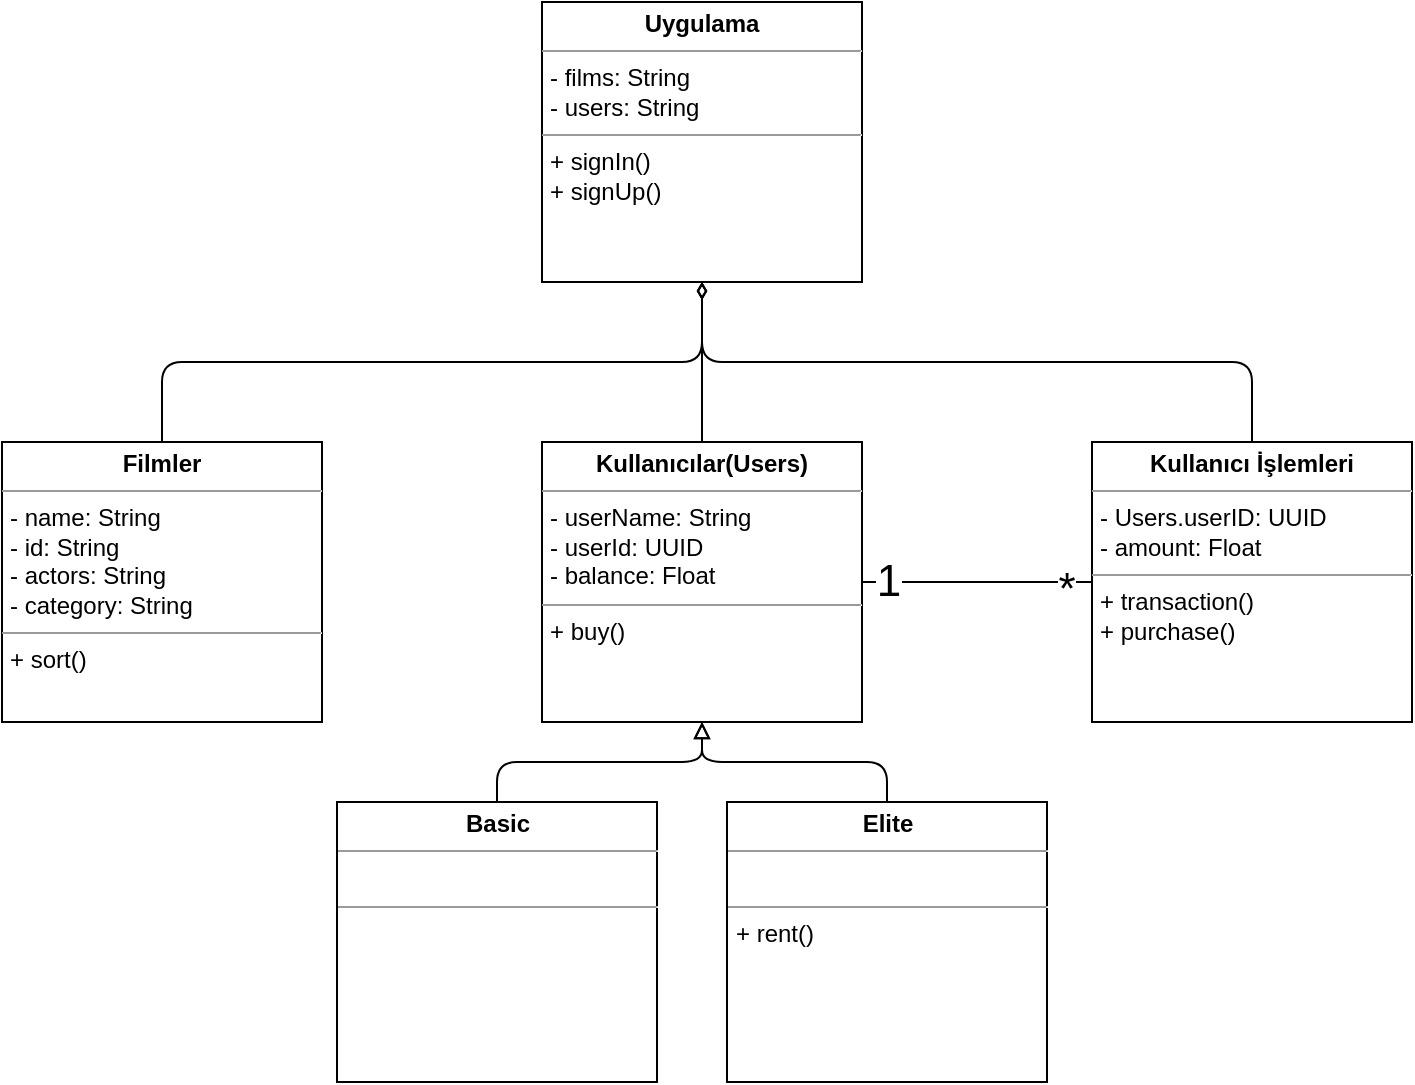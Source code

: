 <mxfile version="21.6.5" type="device">
  <diagram name="Sayfa -1" id="nPsm2nntsz3VPrU-ViW4">
    <mxGraphModel dx="1019" dy="756" grid="1" gridSize="10" guides="1" tooltips="1" connect="1" arrows="1" fold="1" page="1" pageScale="1" pageWidth="827" pageHeight="1169" math="0" shadow="0">
      <root>
        <mxCell id="0" />
        <mxCell id="1" parent="0" />
        <mxCell id="8cJUCu9TzKx_IkD_8fpL-1" value="&lt;p style=&quot;margin:0px;margin-top:4px;text-align:center;&quot;&gt;&lt;b&gt;Uygulama&lt;/b&gt;&lt;/p&gt;&lt;hr size=&quot;1&quot;&gt;&lt;p style=&quot;margin:0px;margin-left:4px;&quot;&gt;- films: String&lt;/p&gt;&lt;p style=&quot;margin:0px;margin-left:4px;&quot;&gt;- users: String&lt;/p&gt;&lt;hr size=&quot;1&quot;&gt;&lt;p style=&quot;margin:0px;margin-left:4px;&quot;&gt;+ signIn()&lt;/p&gt;&lt;p style=&quot;margin:0px;margin-left:4px;&quot;&gt;+ signUp()&lt;/p&gt;" style="verticalAlign=top;align=left;overflow=fill;fontSize=12;fontFamily=Helvetica;html=1;whiteSpace=wrap;" vertex="1" parent="1">
          <mxGeometry x="375" y="60" width="160" height="140" as="geometry" />
        </mxCell>
        <mxCell id="8cJUCu9TzKx_IkD_8fpL-12" style="edgeStyle=orthogonalEdgeStyle;rounded=0;orthogonalLoop=1;jettySize=auto;html=1;entryX=0;entryY=0.5;entryDx=0;entryDy=0;endArrow=none;endFill=0;" edge="1" parent="1" source="8cJUCu9TzKx_IkD_8fpL-2" target="8cJUCu9TzKx_IkD_8fpL-8">
          <mxGeometry relative="1" as="geometry" />
        </mxCell>
        <mxCell id="8cJUCu9TzKx_IkD_8fpL-13" value="1" style="edgeLabel;html=1;align=center;verticalAlign=middle;resizable=0;points=[];fontSize=22;" vertex="1" connectable="0" parent="8cJUCu9TzKx_IkD_8fpL-12">
          <mxGeometry x="-0.641" relative="1" as="geometry">
            <mxPoint x="-8" as="offset" />
          </mxGeometry>
        </mxCell>
        <mxCell id="8cJUCu9TzKx_IkD_8fpL-14" value="*" style="edgeLabel;html=1;align=center;verticalAlign=middle;resizable=0;points=[];fontSize=22;" vertex="1" connectable="0" parent="8cJUCu9TzKx_IkD_8fpL-12">
          <mxGeometry x="-0.641" relative="1" as="geometry">
            <mxPoint x="81" y="4" as="offset" />
          </mxGeometry>
        </mxCell>
        <mxCell id="8cJUCu9TzKx_IkD_8fpL-2" value="&lt;p style=&quot;margin:0px;margin-top:4px;text-align:center;&quot;&gt;&lt;b&gt;Kullanıcılar(Users)&lt;/b&gt;&lt;/p&gt;&lt;hr size=&quot;1&quot;&gt;&lt;p style=&quot;margin:0px;margin-left:4px;&quot;&gt;- userName: String&lt;/p&gt;&lt;p style=&quot;margin:0px;margin-left:4px;&quot;&gt;- userId: UUID&lt;/p&gt;&lt;p style=&quot;margin:0px;margin-left:4px;&quot;&gt;- balance: Float&lt;/p&gt;&lt;hr size=&quot;1&quot;&gt;&lt;p style=&quot;margin:0px;margin-left:4px;&quot;&gt;+ buy()&lt;/p&gt;" style="verticalAlign=top;align=left;overflow=fill;fontSize=12;fontFamily=Helvetica;html=1;whiteSpace=wrap;" vertex="1" parent="1">
          <mxGeometry x="375" y="280" width="160" height="140" as="geometry" />
        </mxCell>
        <mxCell id="8cJUCu9TzKx_IkD_8fpL-15" style="edgeStyle=orthogonalEdgeStyle;rounded=1;orthogonalLoop=1;jettySize=auto;html=1;exitX=0.5;exitY=0;exitDx=0;exitDy=0;entryX=0.5;entryY=1;entryDx=0;entryDy=0;endArrow=block;endFill=0;" edge="1" parent="1" source="8cJUCu9TzKx_IkD_8fpL-3" target="8cJUCu9TzKx_IkD_8fpL-2">
          <mxGeometry relative="1" as="geometry" />
        </mxCell>
        <mxCell id="8cJUCu9TzKx_IkD_8fpL-3" value="&lt;p style=&quot;margin:0px;margin-top:4px;text-align:center;&quot;&gt;&lt;b&gt;Basic&lt;/b&gt;&lt;/p&gt;&lt;hr size=&quot;1&quot;&gt;&lt;p style=&quot;margin:0px;margin-left:4px;&quot;&gt;&lt;br&gt;&lt;/p&gt;&lt;hr size=&quot;1&quot;&gt;&lt;p style=&quot;margin:0px;margin-left:4px;&quot;&gt;&lt;br&gt;&lt;/p&gt;" style="verticalAlign=top;align=left;overflow=fill;fontSize=12;fontFamily=Helvetica;html=1;whiteSpace=wrap;" vertex="1" parent="1">
          <mxGeometry x="272.5" y="460" width="160" height="140" as="geometry" />
        </mxCell>
        <mxCell id="8cJUCu9TzKx_IkD_8fpL-4" value="&lt;p style=&quot;margin:0px;margin-top:4px;text-align:center;&quot;&gt;&lt;b&gt;Elite&lt;/b&gt;&lt;/p&gt;&lt;hr size=&quot;1&quot;&gt;&lt;p style=&quot;margin:0px;margin-left:4px;&quot;&gt;&lt;br&gt;&lt;/p&gt;&lt;hr size=&quot;1&quot;&gt;&lt;p style=&quot;margin:0px;margin-left:4px;&quot;&gt;+ rent()&lt;/p&gt;" style="verticalAlign=top;align=left;overflow=fill;fontSize=12;fontFamily=Helvetica;html=1;whiteSpace=wrap;" vertex="1" parent="1">
          <mxGeometry x="467.5" y="460" width="160" height="140" as="geometry" />
        </mxCell>
        <mxCell id="8cJUCu9TzKx_IkD_8fpL-9" style="edgeStyle=orthogonalEdgeStyle;rounded=1;orthogonalLoop=1;jettySize=auto;html=1;entryX=0.5;entryY=1;entryDx=0;entryDy=0;exitX=0.5;exitY=0;exitDx=0;exitDy=0;endArrow=diamondThin;endFill=0;" edge="1" parent="1" source="8cJUCu9TzKx_IkD_8fpL-6" target="8cJUCu9TzKx_IkD_8fpL-1">
          <mxGeometry relative="1" as="geometry" />
        </mxCell>
        <mxCell id="8cJUCu9TzKx_IkD_8fpL-6" value="&lt;p style=&quot;margin:0px;margin-top:4px;text-align:center;&quot;&gt;&lt;b&gt;Filmler&lt;/b&gt;&lt;/p&gt;&lt;hr size=&quot;1&quot;&gt;&lt;p style=&quot;margin:0px;margin-left:4px;&quot;&gt;- name: String&lt;/p&gt;&lt;p style=&quot;margin:0px;margin-left:4px;&quot;&gt;- id: String&lt;/p&gt;&lt;p style=&quot;margin:0px;margin-left:4px;&quot;&gt;- actors: String&lt;/p&gt;&lt;p style=&quot;margin:0px;margin-left:4px;&quot;&gt;- category: String&lt;/p&gt;&lt;hr size=&quot;1&quot;&gt;&lt;p style=&quot;margin:0px;margin-left:4px;&quot;&gt;+ sort()&lt;/p&gt;" style="verticalAlign=top;align=left;overflow=fill;fontSize=12;fontFamily=Helvetica;html=1;whiteSpace=wrap;" vertex="1" parent="1">
          <mxGeometry x="105" y="280" width="160" height="140" as="geometry" />
        </mxCell>
        <mxCell id="8cJUCu9TzKx_IkD_8fpL-8" value="&lt;p style=&quot;margin:0px;margin-top:4px;text-align:center;&quot;&gt;&lt;b&gt;Kullanıcı İşlemleri&lt;/b&gt;&lt;/p&gt;&lt;hr size=&quot;1&quot;&gt;&lt;p style=&quot;margin:0px;margin-left:4px;&quot;&gt;- Users.userID: UUID&lt;br&gt;&lt;/p&gt;&lt;p style=&quot;margin:0px;margin-left:4px;&quot;&gt;- amount: Float&lt;/p&gt;&lt;hr size=&quot;1&quot;&gt;&lt;p style=&quot;margin:0px;margin-left:4px;&quot;&gt;+&amp;nbsp;transaction()&lt;/p&gt;&lt;p style=&quot;margin:0px;margin-left:4px;&quot;&gt;+ purchase()&lt;br&gt;&lt;/p&gt;" style="verticalAlign=top;align=left;overflow=fill;fontSize=12;fontFamily=Helvetica;html=1;whiteSpace=wrap;" vertex="1" parent="1">
          <mxGeometry x="650" y="280" width="160" height="140" as="geometry" />
        </mxCell>
        <mxCell id="8cJUCu9TzKx_IkD_8fpL-10" style="edgeStyle=orthogonalEdgeStyle;rounded=1;orthogonalLoop=1;jettySize=auto;html=1;entryX=0.5;entryY=1;entryDx=0;entryDy=0;exitX=0.5;exitY=0;exitDx=0;exitDy=0;endArrow=diamondThin;endFill=0;" edge="1" parent="1" source="8cJUCu9TzKx_IkD_8fpL-8" target="8cJUCu9TzKx_IkD_8fpL-1">
          <mxGeometry relative="1" as="geometry">
            <mxPoint x="200" y="290" as="sourcePoint" />
            <mxPoint x="465" y="210" as="targetPoint" />
          </mxGeometry>
        </mxCell>
        <mxCell id="8cJUCu9TzKx_IkD_8fpL-11" style="edgeStyle=orthogonalEdgeStyle;rounded=1;orthogonalLoop=1;jettySize=auto;html=1;exitX=0.5;exitY=0;exitDx=0;exitDy=0;endArrow=diamondThin;endFill=0;entryX=0.5;entryY=1;entryDx=0;entryDy=0;" edge="1" parent="1" source="8cJUCu9TzKx_IkD_8fpL-2" target="8cJUCu9TzKx_IkD_8fpL-1">
          <mxGeometry relative="1" as="geometry">
            <mxPoint x="835" y="150" as="sourcePoint" />
            <mxPoint x="460" y="210" as="targetPoint" />
          </mxGeometry>
        </mxCell>
        <mxCell id="8cJUCu9TzKx_IkD_8fpL-16" style="edgeStyle=orthogonalEdgeStyle;rounded=1;orthogonalLoop=1;jettySize=auto;html=1;exitX=0.5;exitY=0;exitDx=0;exitDy=0;entryX=0.5;entryY=1;entryDx=0;entryDy=0;endArrow=block;endFill=0;" edge="1" parent="1" source="8cJUCu9TzKx_IkD_8fpL-4" target="8cJUCu9TzKx_IkD_8fpL-2">
          <mxGeometry relative="1" as="geometry">
            <mxPoint x="363" y="470" as="sourcePoint" />
            <mxPoint x="465" y="430" as="targetPoint" />
          </mxGeometry>
        </mxCell>
      </root>
    </mxGraphModel>
  </diagram>
</mxfile>
